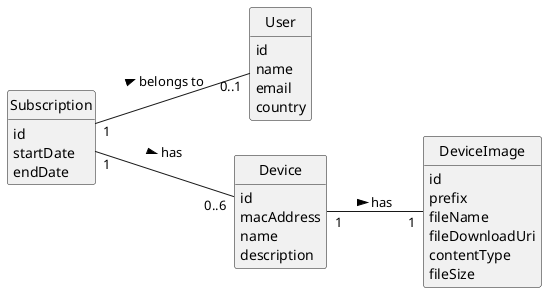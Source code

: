 @startuml
skinparam classAttributeIconSize 0
hide methods
hide circle
left to right direction


class Subscription {
    id
    startDate
    endDate
}

class User {
    id
    name
    email
    country
}

class Device {
    id
    macAddress
    name
    description
}

class DeviceImage {
    id
    prefix
    fileName
    fileDownloadUri
    contentType
    fileSize
}

Subscription "1" -- "0..1" User : belongs to >
Subscription "1" -- "0..6" Device : has >
Device "1" -- "1" DeviceImage : has >

@enduml

